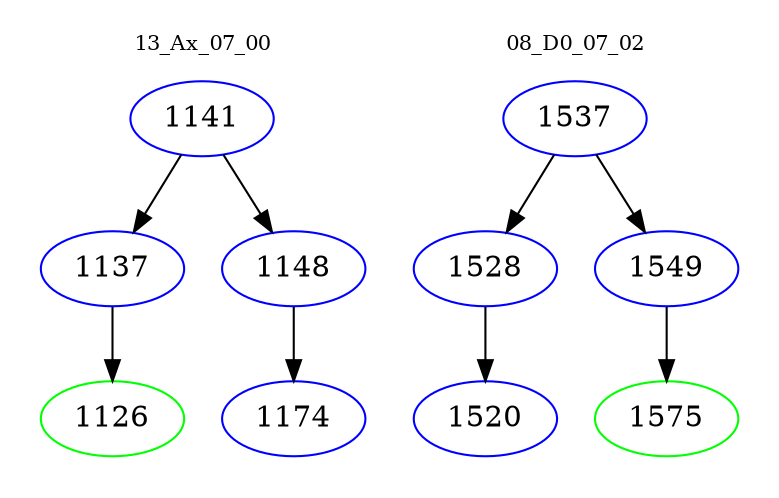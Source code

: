 digraph{
subgraph cluster_0 {
color = white
label = "13_Ax_07_00";
fontsize=10;
T0_1141 [label="1141", color="blue"]
T0_1141 -> T0_1137 [color="black"]
T0_1137 [label="1137", color="blue"]
T0_1137 -> T0_1126 [color="black"]
T0_1126 [label="1126", color="green"]
T0_1141 -> T0_1148 [color="black"]
T0_1148 [label="1148", color="blue"]
T0_1148 -> T0_1174 [color="black"]
T0_1174 [label="1174", color="blue"]
}
subgraph cluster_1 {
color = white
label = "08_D0_07_02";
fontsize=10;
T1_1537 [label="1537", color="blue"]
T1_1537 -> T1_1528 [color="black"]
T1_1528 [label="1528", color="blue"]
T1_1528 -> T1_1520 [color="black"]
T1_1520 [label="1520", color="blue"]
T1_1537 -> T1_1549 [color="black"]
T1_1549 [label="1549", color="blue"]
T1_1549 -> T1_1575 [color="black"]
T1_1575 [label="1575", color="green"]
}
}
